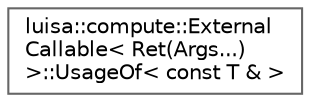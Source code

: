 digraph "类继承关系图"
{
 // LATEX_PDF_SIZE
  bgcolor="transparent";
  edge [fontname=Helvetica,fontsize=10,labelfontname=Helvetica,labelfontsize=10];
  node [fontname=Helvetica,fontsize=10,shape=box,height=0.2,width=0.4];
  rankdir="LR";
  Node0 [id="Node000000",label="luisa::compute::External\lCallable\< Ret(Args...)\l\>::UsageOf\< const T & \>",height=0.2,width=0.4,color="grey40", fillcolor="white", style="filled",URL="$structluisa_1_1compute_1_1_external_callable_3_01_ret_07_args_8_8_8_08_4_1_1_usage_of_3_01const_01_t_01_6_01_4.html",tooltip=" "];
}
